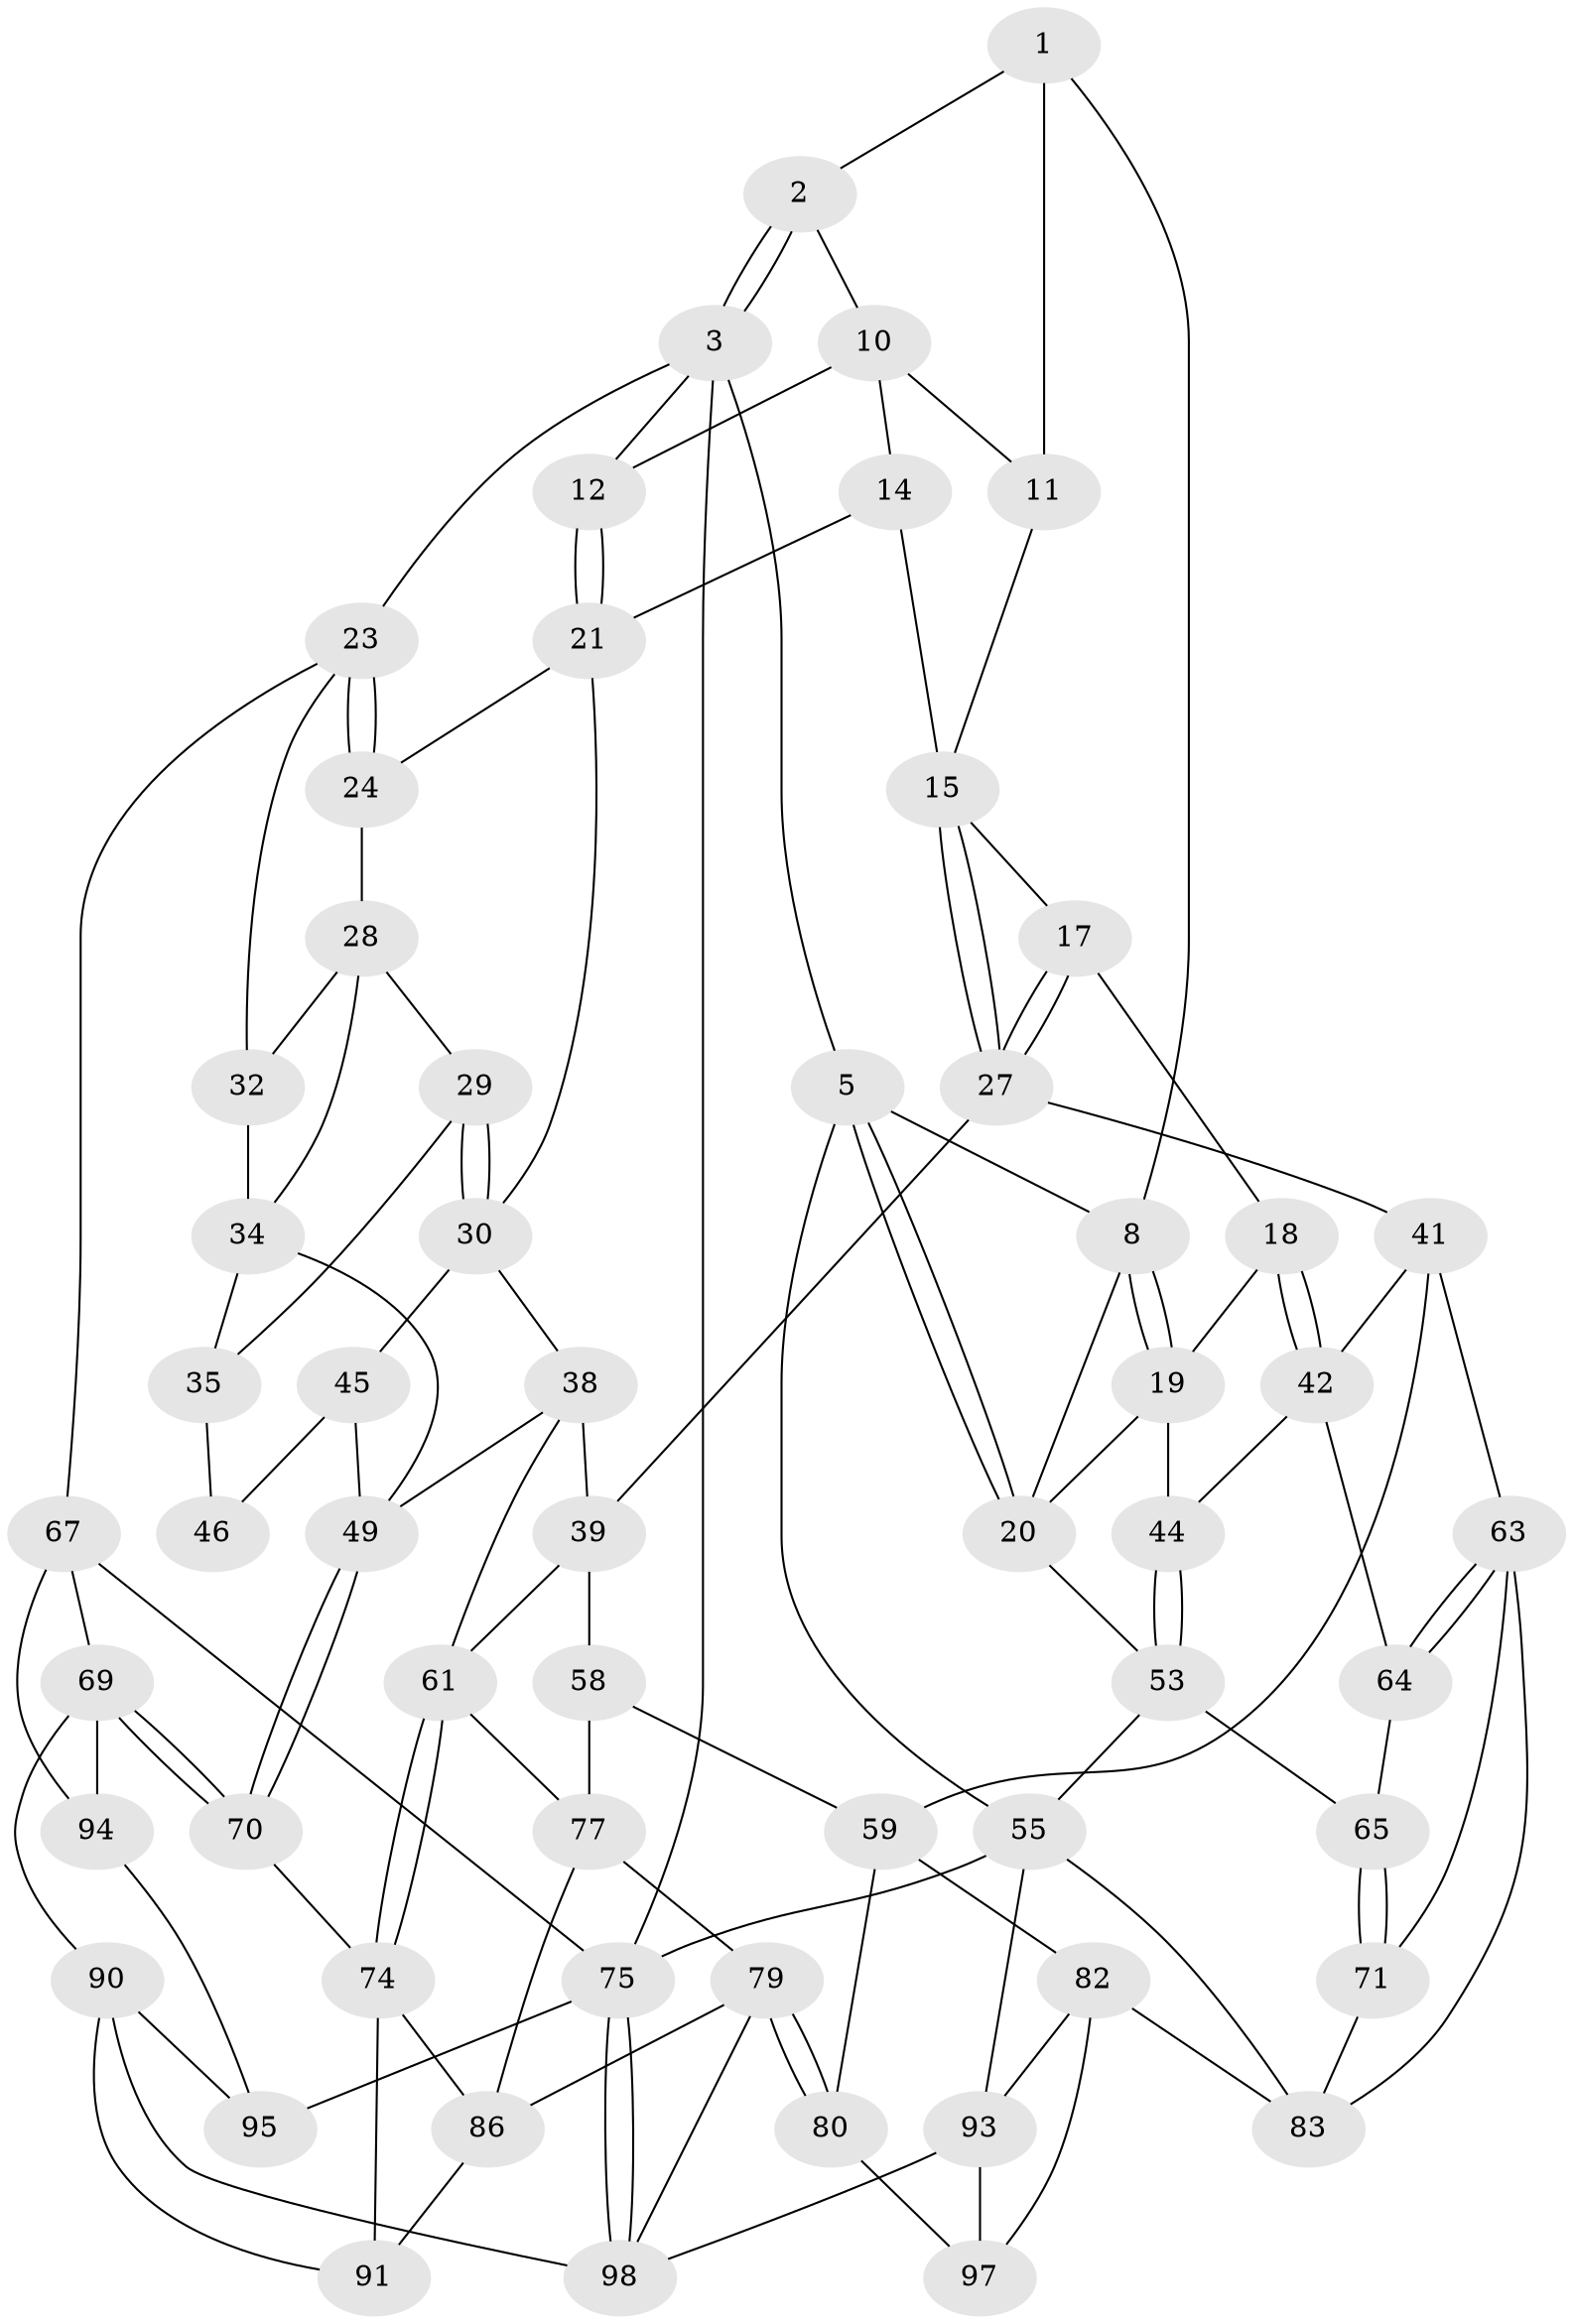 // original degree distribution, {3: 0.02, 4: 0.27, 5: 0.46, 6: 0.25}
// Generated by graph-tools (version 1.1) at 2025/42/03/06/25 10:42:27]
// undirected, 59 vertices, 124 edges
graph export_dot {
graph [start="1"]
  node [color=gray90,style=filled];
  1 [pos="+0.22054499322082846+0",super="+7"];
  2 [pos="+0.49689359370198016+0"];
  3 [pos="+1+0",super="+4"];
  5 [pos="+0+0",super="+6"];
  8 [pos="+0.20773688368164064+0.14531506285103568",super="+9"];
  10 [pos="+0.49275163225790647+0",super="+13"];
  11 [pos="+0.29531780919553013+0.12639620453509365"];
  12 [pos="+0.7422967102823078+0.1474487371919495"];
  14 [pos="+0.5199624221037571+0.26436934068175877"];
  15 [pos="+0.49199819407785833+0.27166492809759046",super="+16"];
  17 [pos="+0.3248951436527637+0.30601668260670434"];
  18 [pos="+0.2763403214108363+0.3311335461788306"];
  19 [pos="+0.1663022178059271+0.2770409403017678",super="+25"];
  20 [pos="+0+0",super="+26"];
  21 [pos="+0.7781608544829468+0.2256870679694256",super="+22"];
  23 [pos="+1+0.2923481401448868",super="+31"];
  24 [pos="+0.7900213865744283+0.2427829571273462"];
  27 [pos="+0.4118324630351397+0.35077290568746006",super="+40"];
  28 [pos="+0.7862467306165511+0.25135583054834454",super="+33"];
  29 [pos="+0.7390054954364087+0.30108358728823553"];
  30 [pos="+0.5669952088687342+0.33704456689224105",super="+37"];
  32 [pos="+0.8422701209889409+0.4788747942052017"];
  34 [pos="+0.7274870018321272+0.38927668524948267",super="+48"];
  35 [pos="+0.7180354159367518+0.38539235339970973",super="+36"];
  38 [pos="+0.5460862320816209+0.4473403848849504",super="+52"];
  39 [pos="+0.541313338456363+0.45180143647895826",super="+57"];
  41 [pos="+0.35741222100618547+0.45357941864073137",super="+60"];
  42 [pos="+0.2987190570557119+0.4101994340824219",super="+43"];
  44 [pos="+0.11101880218535568+0.39420083730644"];
  45 [pos="+0.6011768725913518+0.38357451023944317",super="+51"];
  46 [pos="+0.6652657991703621+0.38473388680032483",super="+47"];
  49 [pos="+0.8164499868772964+0.5091151532427428",super="+50"];
  53 [pos="+0+0.42171101165648167",super="+54"];
  55 [pos="+0+1",super="+56"];
  58 [pos="+0.43703818898004454+0.5785365892558256"];
  59 [pos="+0.37145734341860714+0.5778555570156314",super="+81"];
  61 [pos="+0.6463501042492983+0.6155617438640475",super="+62"];
  63 [pos="+0.29366329376395967+0.5920117174293845",super="+73"];
  64 [pos="+0.15714672433997665+0.47674102870617924"];
  65 [pos="+0.11367216515637117+0.5383709399975832",super="+66"];
  67 [pos="+1+0.6773905785655444",super="+68"];
  69 [pos="+0.9832697074739171+0.6958016732987106",super="+89"];
  70 [pos="+0.8518796956132728+0.684509947166117"];
  71 [pos="+0.12536721594184533+0.6065160535137614",super="+72"];
  74 [pos="+0.8285294130413424+0.7010971638915844",super="+85"];
  75 [pos="+1+1",super="+76"];
  77 [pos="+0.5990076137635709+0.6425957340036811",super="+78"];
  79 [pos="+0.4975655801276214+0.8316045409535362",super="+88"];
  80 [pos="+0.4526911273360666+0.824132994374458"];
  82 [pos="+0.31147192080248715+0.7708358380473397",super="+92"];
  83 [pos="+0.23833151106149536+0.6978087718979423",super="+84"];
  86 [pos="+0.661434794580911+0.7156963098224963",super="+87"];
  90 [pos="+0.850124774702469+0.8958328312884387",super="+96"];
  91 [pos="+0.7745760562932864+0.8047689546048505"];
  93 [pos="+0+1",super="+100"];
  94 [pos="+0.9629486272764852+0.8698653870915426"];
  95 [pos="+0.9685902158442339+0.9250753643117171"];
  97 [pos="+0.3384603488286107+0.9239045239582981"];
  98 [pos="+0.8471205509910442+1",super="+99"];
  1 -- 2;
  1 -- 8;
  1 -- 11;
  2 -- 3;
  2 -- 3;
  2 -- 10;
  3 -- 12;
  3 -- 75;
  3 -- 5;
  3 -- 23;
  5 -- 20;
  5 -- 20;
  5 -- 55;
  5 -- 8;
  8 -- 19;
  8 -- 19;
  8 -- 20;
  10 -- 11;
  10 -- 12;
  10 -- 14;
  11 -- 15;
  12 -- 21;
  12 -- 21;
  14 -- 15;
  14 -- 21;
  15 -- 27;
  15 -- 27;
  15 -- 17;
  17 -- 18;
  17 -- 27;
  17 -- 27;
  18 -- 19;
  18 -- 42;
  18 -- 42;
  19 -- 44;
  19 -- 20;
  20 -- 53;
  21 -- 24;
  21 -- 30;
  23 -- 24;
  23 -- 24;
  23 -- 32;
  23 -- 67;
  24 -- 28;
  27 -- 41;
  27 -- 39;
  28 -- 29;
  28 -- 32;
  28 -- 34;
  29 -- 30;
  29 -- 30;
  29 -- 35;
  30 -- 38;
  30 -- 45;
  32 -- 34;
  34 -- 35;
  34 -- 49;
  35 -- 46 [weight=2];
  38 -- 39;
  38 -- 49;
  38 -- 61;
  39 -- 58;
  39 -- 61;
  41 -- 42;
  41 -- 59;
  41 -- 63;
  42 -- 64;
  42 -- 44;
  44 -- 53;
  44 -- 53;
  45 -- 46 [weight=2];
  45 -- 49;
  49 -- 70;
  49 -- 70;
  53 -- 65;
  53 -- 55;
  55 -- 75;
  55 -- 93;
  55 -- 83;
  58 -- 59;
  58 -- 77;
  59 -- 80;
  59 -- 82;
  61 -- 74;
  61 -- 74;
  61 -- 77;
  63 -- 64;
  63 -- 64;
  63 -- 83;
  63 -- 71;
  64 -- 65;
  65 -- 71 [weight=2];
  65 -- 71;
  67 -- 69;
  67 -- 94;
  67 -- 75;
  69 -- 70;
  69 -- 70;
  69 -- 90;
  69 -- 94;
  70 -- 74;
  71 -- 83;
  74 -- 91;
  74 -- 86;
  75 -- 98;
  75 -- 98;
  75 -- 95;
  77 -- 86;
  77 -- 79;
  79 -- 80;
  79 -- 80;
  79 -- 86;
  79 -- 98;
  80 -- 97;
  82 -- 83;
  82 -- 97;
  82 -- 93;
  86 -- 91;
  90 -- 91;
  90 -- 98;
  90 -- 95;
  93 -- 97;
  93 -- 98;
  94 -- 95;
}
